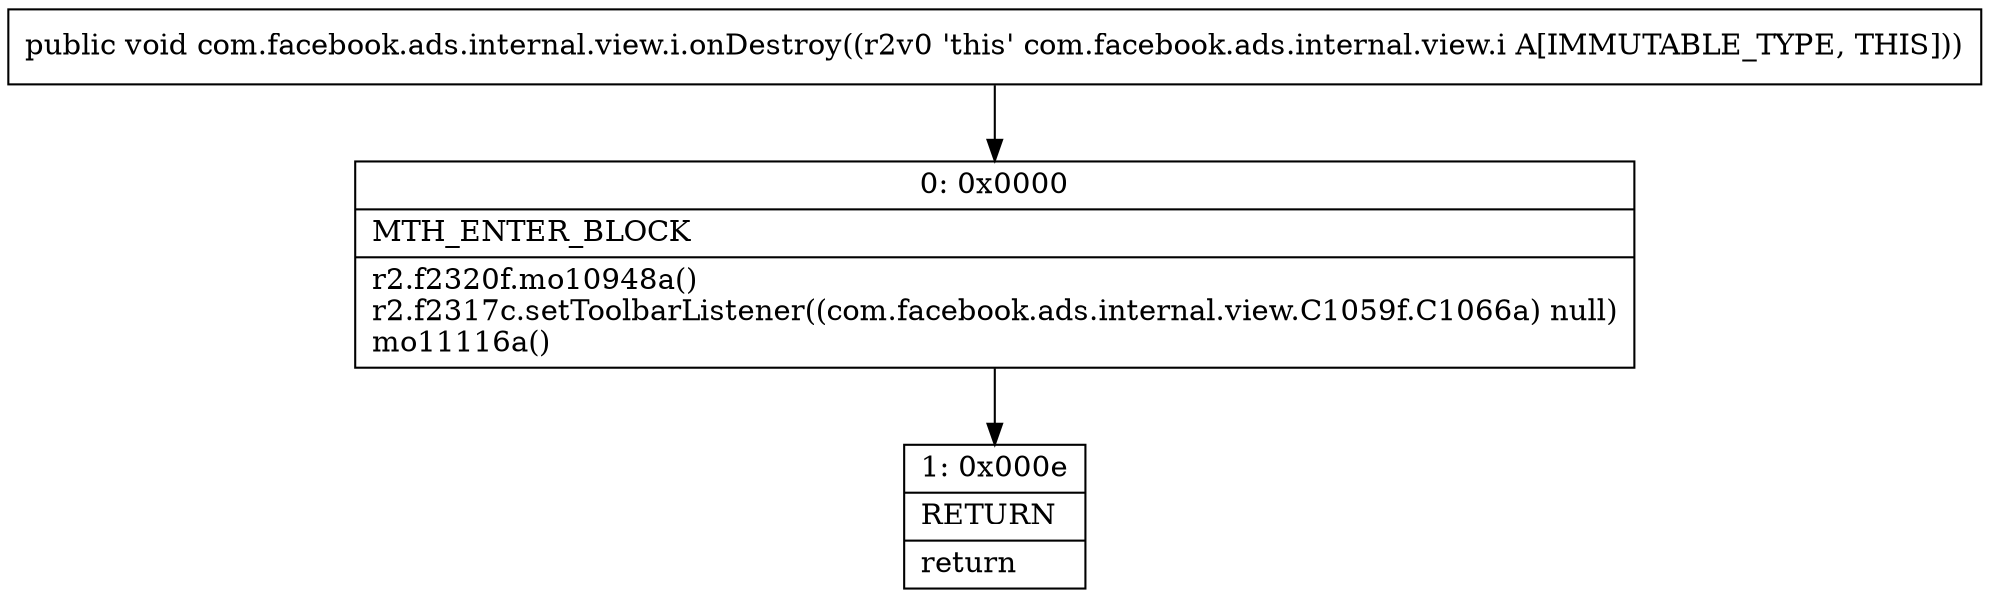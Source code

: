 digraph "CFG forcom.facebook.ads.internal.view.i.onDestroy()V" {
Node_0 [shape=record,label="{0\:\ 0x0000|MTH_ENTER_BLOCK\l|r2.f2320f.mo10948a()\lr2.f2317c.setToolbarListener((com.facebook.ads.internal.view.C1059f.C1066a) null)\lmo11116a()\l}"];
Node_1 [shape=record,label="{1\:\ 0x000e|RETURN\l|return\l}"];
MethodNode[shape=record,label="{public void com.facebook.ads.internal.view.i.onDestroy((r2v0 'this' com.facebook.ads.internal.view.i A[IMMUTABLE_TYPE, THIS])) }"];
MethodNode -> Node_0;
Node_0 -> Node_1;
}

